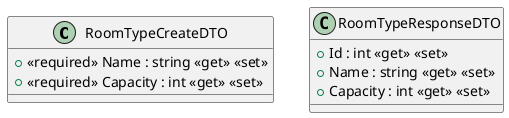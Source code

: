 @startuml
class RoomTypeCreateDTO {
    + <<required>> Name : string <<get>> <<set>>
    + <<required>> Capacity : int <<get>> <<set>>
}
class RoomTypeResponseDTO {
    + Id : int <<get>> <<set>>
    + Name : string <<get>> <<set>>
    + Capacity : int <<get>> <<set>>
}
@enduml
